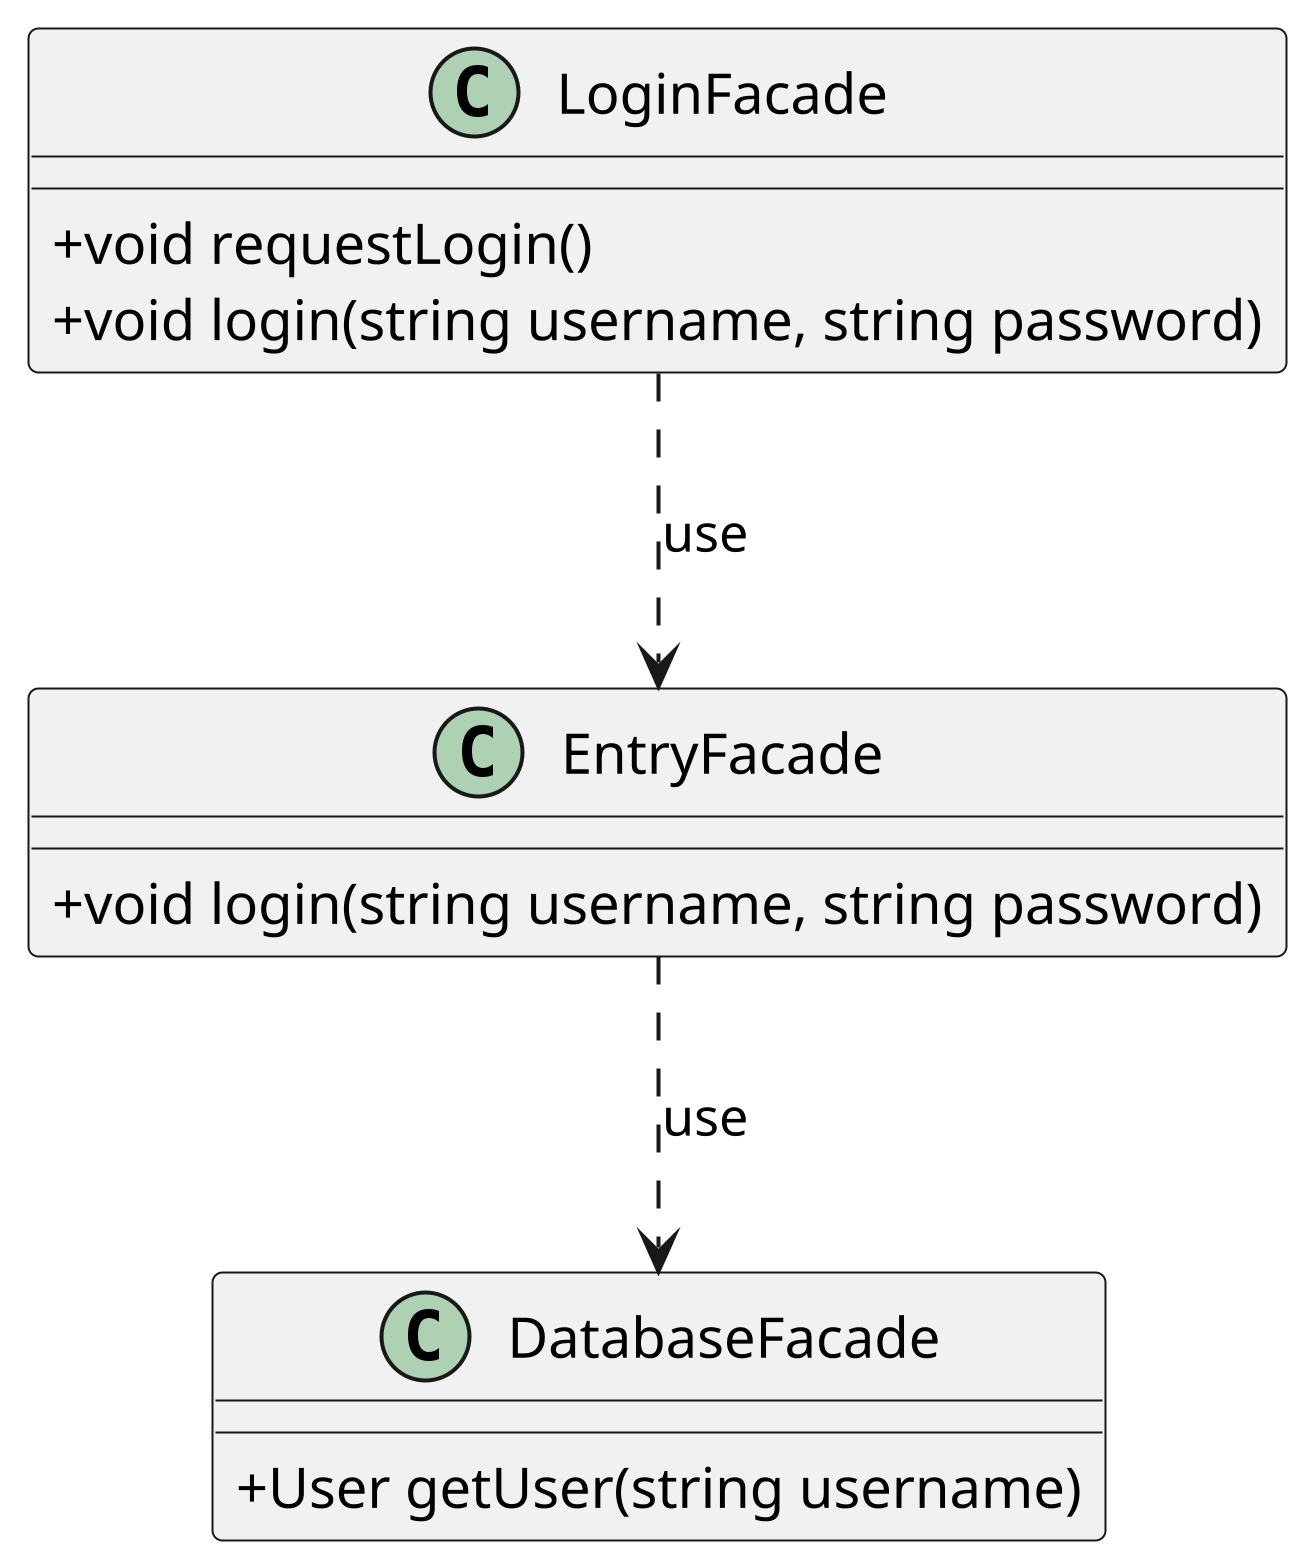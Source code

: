 @startuml login


scale 4
skinparam DefaultFontName Vazir
skinparam classAttributeIconSize 0

class LoginFacade {
    +void requestLogin()
    +void login(string username, string password)
}

class EntryFacade {
    +void login(string username, string password)
}

class DatabaseFacade {
    +User getUser(string username)
}

LoginFacade ..> EntryFacade :use
EntryFacade ..> DatabaseFacade :use


@enduml